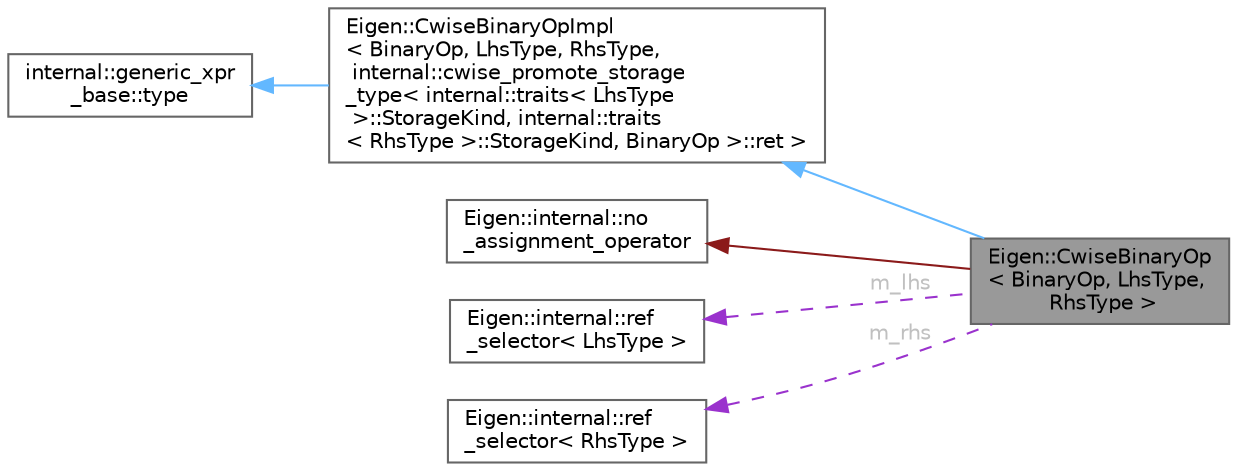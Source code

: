 digraph "Eigen::CwiseBinaryOp&lt; BinaryOp, LhsType, RhsType &gt;"
{
 // LATEX_PDF_SIZE
  bgcolor="transparent";
  edge [fontname=Helvetica,fontsize=10,labelfontname=Helvetica,labelfontsize=10];
  node [fontname=Helvetica,fontsize=10,shape=box,height=0.2,width=0.4];
  rankdir="LR";
  Node1 [id="Node000001",label="Eigen::CwiseBinaryOp\l\< BinaryOp, LhsType,\l RhsType \>",height=0.2,width=0.4,color="gray40", fillcolor="grey60", style="filled", fontcolor="black",tooltip="Generic expression where a coefficient-wise binary operator is applied to two expressions"];
  Node2 -> Node1 [id="edge1_Node000001_Node000002",dir="back",color="steelblue1",style="solid",tooltip=" "];
  Node2 [id="Node000002",label="Eigen::CwiseBinaryOpImpl\l\< BinaryOp, LhsType, RhsType,\l internal::cwise_promote_storage\l_type\< internal::traits\< LhsType\l \>::StorageKind, internal::traits\l\< RhsType \>::StorageKind, BinaryOp \>::ret \>",height=0.2,width=0.4,color="gray40", fillcolor="white", style="filled",URL="$class_eigen_1_1_cwise_binary_op_impl.html",tooltip=" "];
  Node3 -> Node2 [id="edge2_Node000002_Node000003",dir="back",color="steelblue1",style="solid",tooltip=" "];
  Node3 [id="Node000003",label="internal::generic_xpr\l_base::type",height=0.2,width=0.4,color="gray40", fillcolor="white", style="filled",tooltip=" "];
  Node4 -> Node1 [id="edge3_Node000001_Node000004",dir="back",color="firebrick4",style="solid",tooltip=" "];
  Node4 [id="Node000004",label="Eigen::internal::no\l_assignment_operator",height=0.2,width=0.4,color="gray40", fillcolor="white", style="filled",URL="$class_eigen_1_1internal_1_1no__assignment__operator.html",tooltip=" "];
  Node5 -> Node1 [id="edge4_Node000001_Node000005",dir="back",color="darkorchid3",style="dashed",tooltip=" ",label=" m_lhs",fontcolor="grey" ];
  Node5 [id="Node000005",label="Eigen::internal::ref\l_selector\< LhsType \>",height=0.2,width=0.4,color="gray40", fillcolor="white", style="filled",URL="$struct_eigen_1_1internal_1_1ref__selector.html",tooltip=" "];
  Node6 -> Node1 [id="edge5_Node000001_Node000006",dir="back",color="darkorchid3",style="dashed",tooltip=" ",label=" m_rhs",fontcolor="grey" ];
  Node6 [id="Node000006",label="Eigen::internal::ref\l_selector\< RhsType \>",height=0.2,width=0.4,color="gray40", fillcolor="white", style="filled",URL="$struct_eigen_1_1internal_1_1ref__selector.html",tooltip=" "];
}
